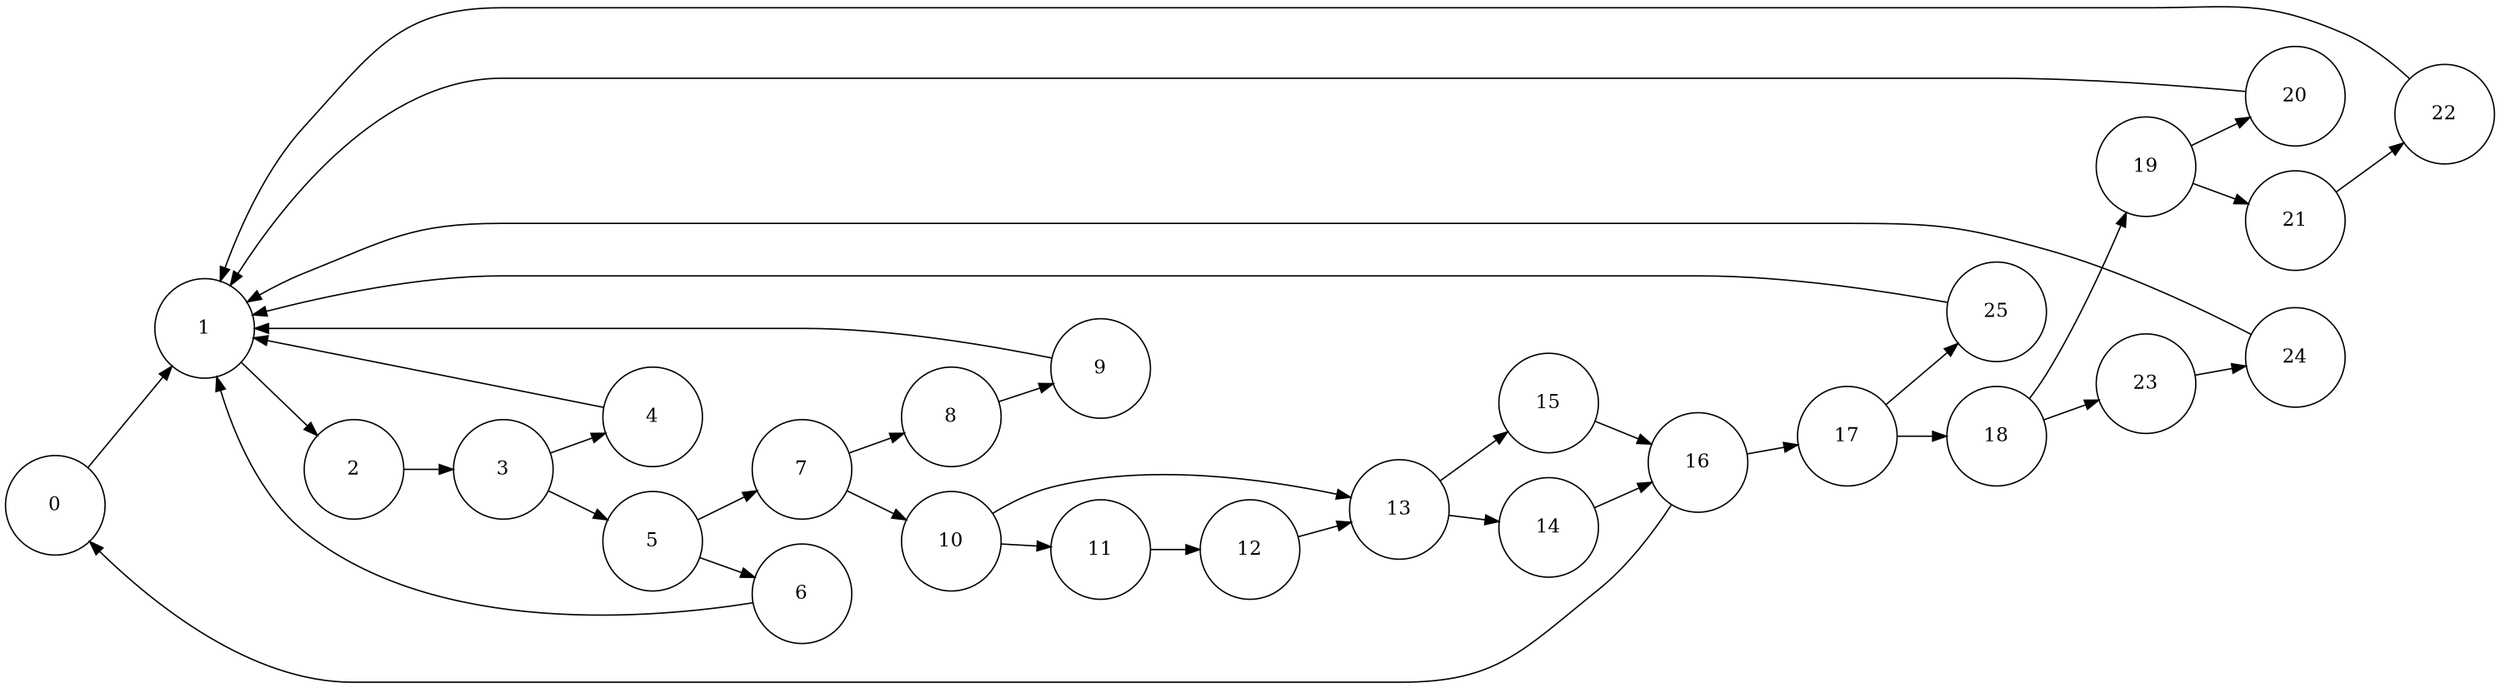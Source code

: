 #Total states is 0, including 0 states and 0 newstates
#Total transisions is 0, including 0 transistions and 0 new transitions
digraph finite_state_machine {
	rankdir=LR;
	size="20,20";
	resolution="300";
	overlap=false;

	node [shape = circle, fixedsize=true, width = 1, color = red, style = filled];

	node [shape = circle, color = black, style = unfilled];
	0;
 	1;
 	10;
 	11;
 	12;
 	13;
 	14;
 	15;
 	16;
 	17;
 	18;
 	19;
 	2;
 	20;
 	21;
 	22;
 	23;
 	24;
 	25;
 	3;
 	4;
 	5;
 	6;
 	7;
 	8;
 	9;
 	0 -> 1;
	1 -> 2;
	10 -> 11;
	10 -> 13;
	11 -> 12;
	12 -> 13;
	13 -> 14;
	13 -> 15;
	14 -> 16;
	15 -> 16;
	16 -> 0;
	16 -> 17;
	17 -> 18;
	17 -> 25;
	18 -> 19;
	18 -> 23;
	19 -> 20;
	19 -> 21;
	2 -> 3;
	20 -> 1;
	21 -> 22;
	22 -> 1;
	23 -> 24;
	24 -> 1;
	25 -> 1;
	3 -> 4;
	3 -> 5;
	4 -> 1;
	5 -> 6;
	5 -> 7;
	6 -> 1;
	7 -> 10;
	7 -> 8;
	8 -> 9;
	9 -> 1;
}
